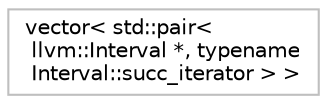 digraph "Graphical Class Hierarchy"
{
 // LATEX_PDF_SIZE
  bgcolor="transparent";
  edge [fontname="Helvetica",fontsize="10",labelfontname="Helvetica",labelfontsize="10"];
  node [fontname="Helvetica",fontsize="10",shape=record];
  rankdir="LR";
  Node0 [label="vector\< std::pair\<\l llvm::Interval *, typename\l Interval::succ_iterator \> \>",height=0.2,width=0.4,color="grey75",tooltip=" "];
}
